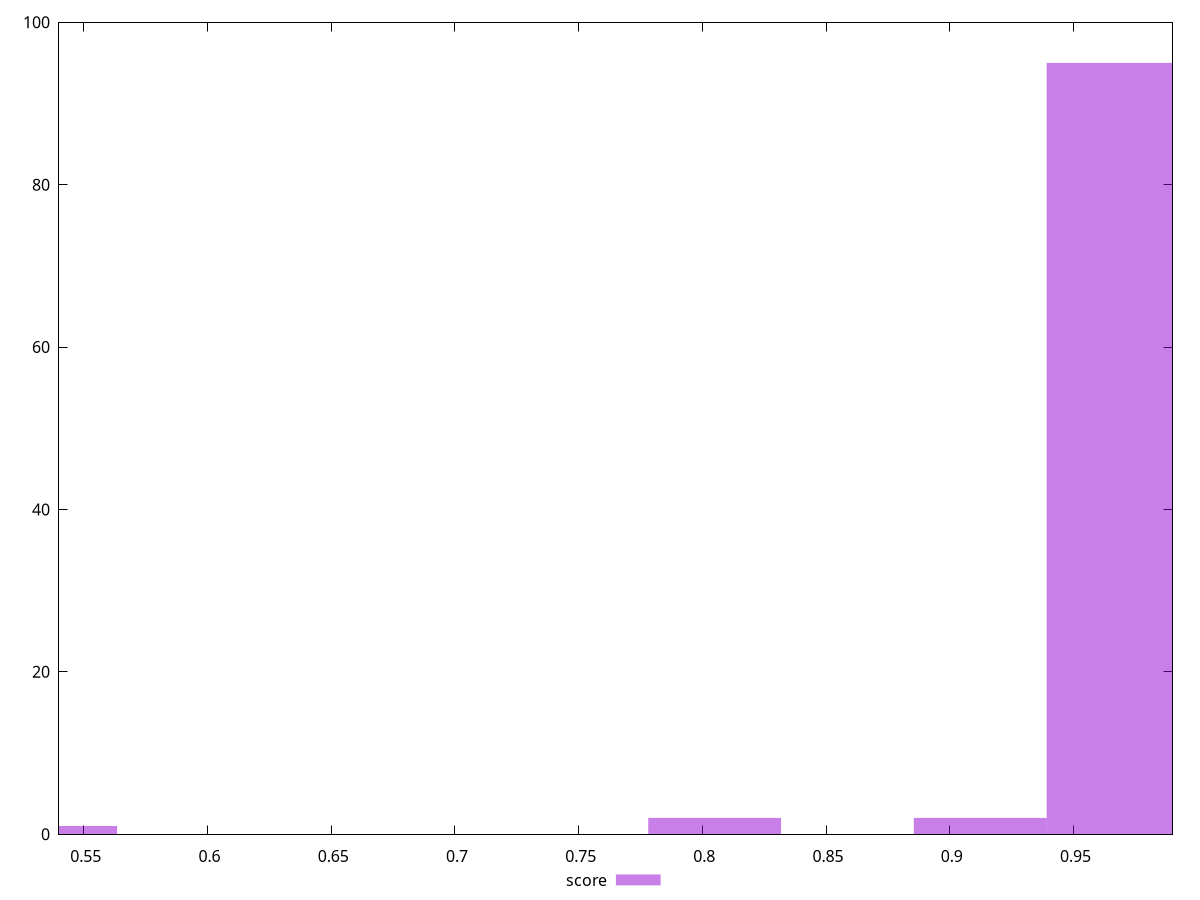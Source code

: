 reset

$score <<EOF
0.5366459664938967 1
0.9122981430396244 2
0.965962739689014 95
0.804968949740845 2
EOF

set key outside below
set boxwidth 0.05366459664938967
set xrange [0.54:0.99]
set yrange [0:100]
set trange [0:100]
set style fill transparent solid 0.5 noborder
set terminal svg size 640, 490 enhanced background rgb 'white'
set output "reports/report_00033_2021-03-01T14-23-16.841Z/total-blocking-time/samples/astro-inner-cached/score/histogram.svg"

plot $score title "score" with boxes

reset
